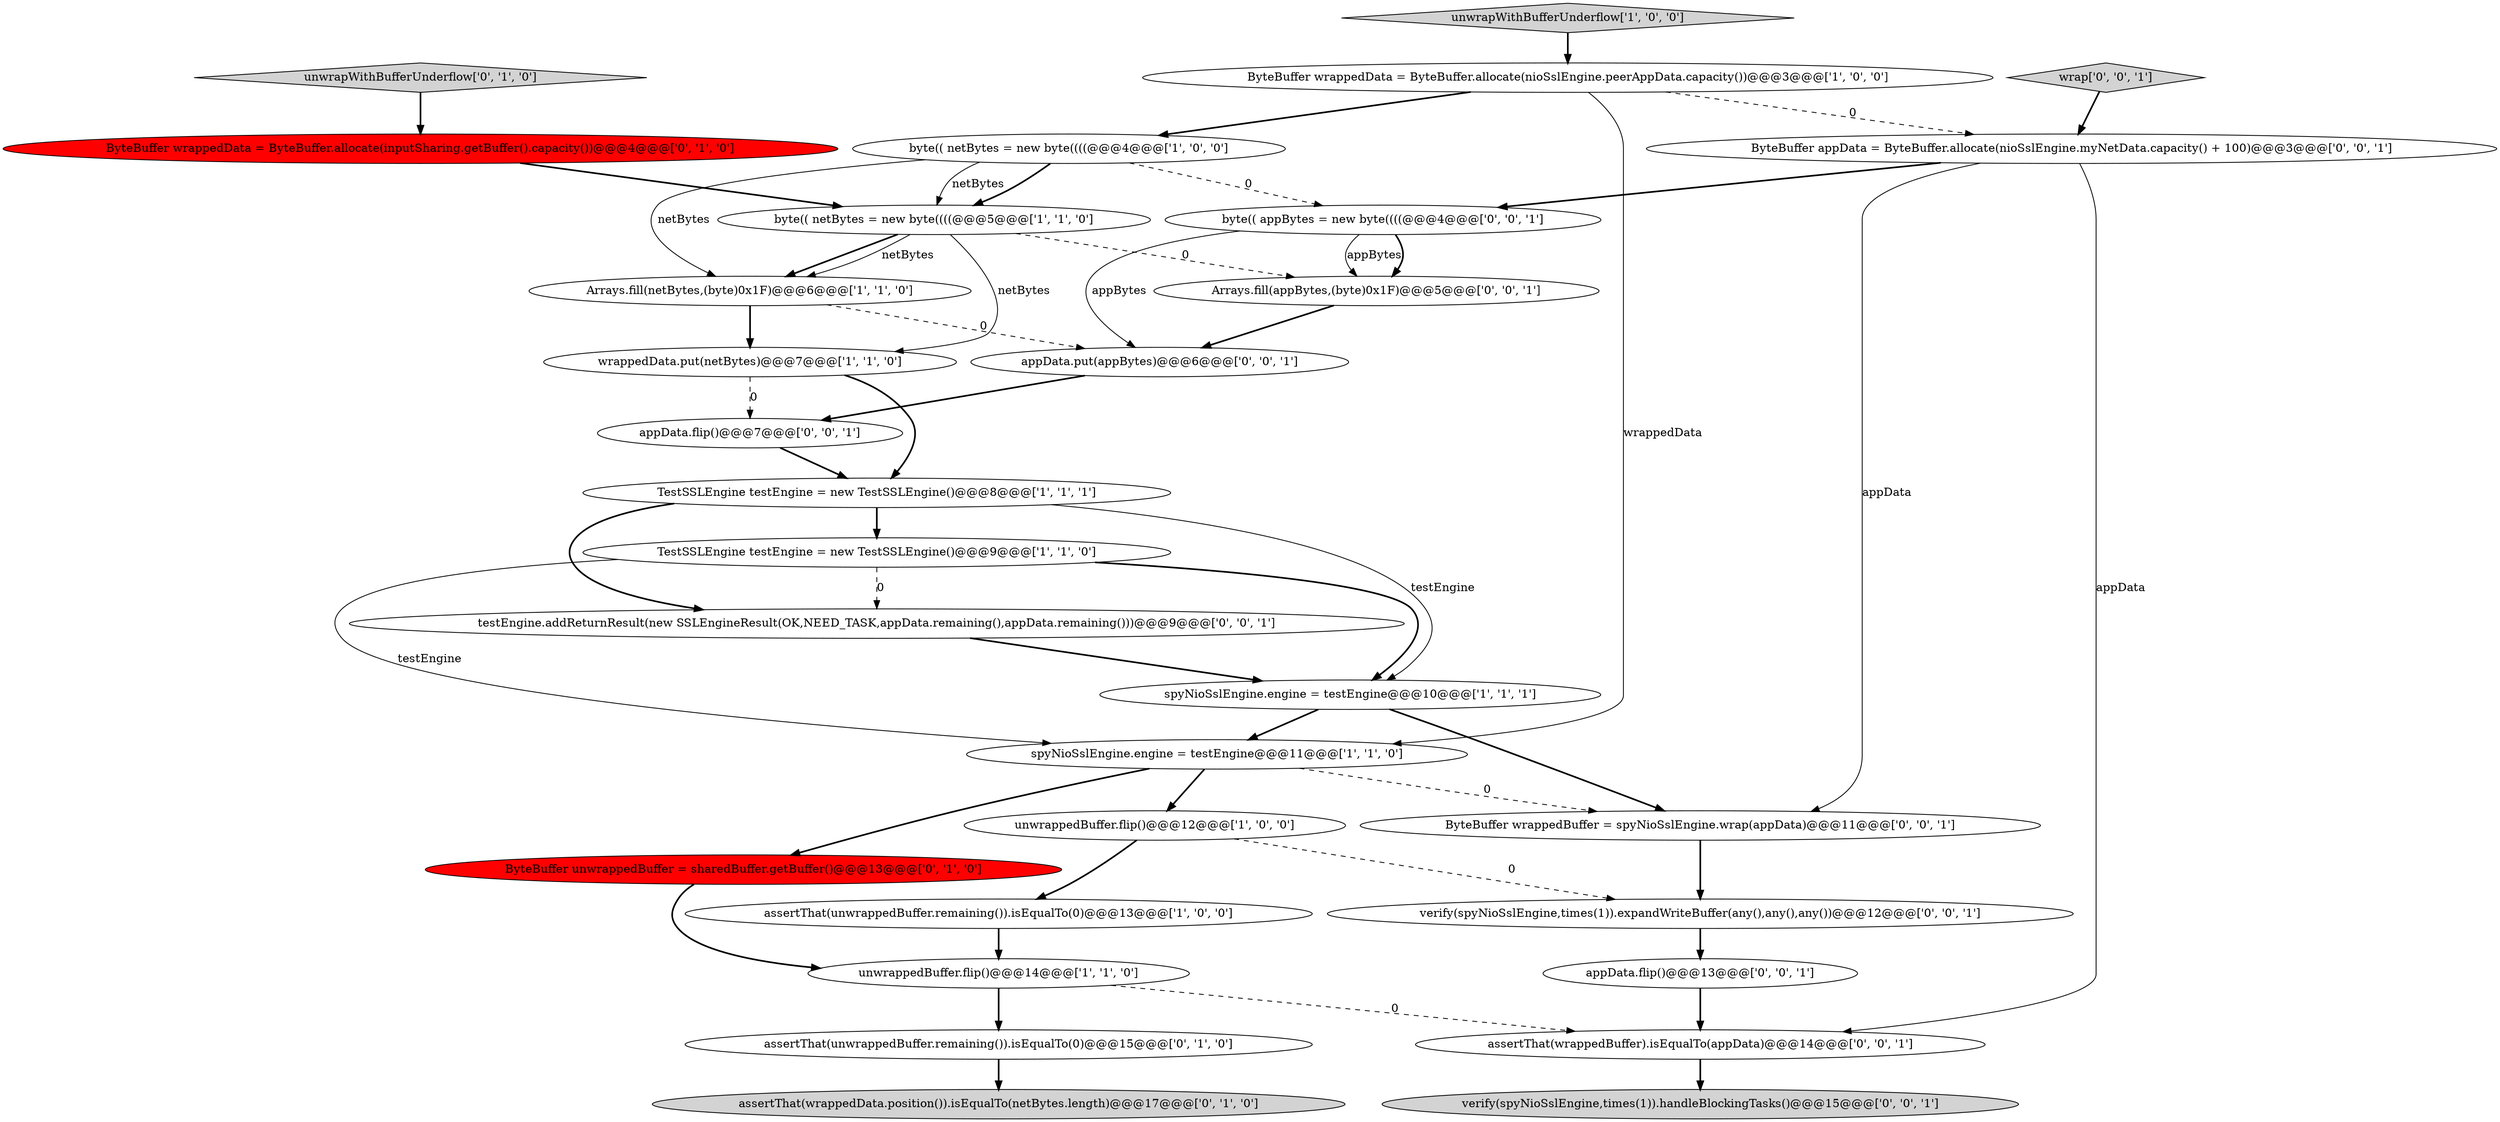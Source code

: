 digraph {
18 [style = filled, label = "wrap['0', '0', '1']", fillcolor = lightgray, shape = diamond image = "AAA0AAABBB3BBB"];
5 [style = filled, label = "Arrays.fill(netBytes,(byte)0x1F)@@@6@@@['1', '1', '0']", fillcolor = white, shape = ellipse image = "AAA0AAABBB1BBB"];
3 [style = filled, label = "unwrapWithBufferUnderflow['1', '0', '0']", fillcolor = lightgray, shape = diamond image = "AAA0AAABBB1BBB"];
10 [style = filled, label = "spyNioSslEngine.engine = testEngine@@@11@@@['1', '1', '0']", fillcolor = white, shape = ellipse image = "AAA0AAABBB1BBB"];
15 [style = filled, label = "assertThat(unwrappedBuffer.remaining()).isEqualTo(0)@@@15@@@['0', '1', '0']", fillcolor = white, shape = ellipse image = "AAA0AAABBB2BBB"];
8 [style = filled, label = "byte(( netBytes = new byte((((@@@5@@@['1', '1', '0']", fillcolor = white, shape = ellipse image = "AAA0AAABBB1BBB"];
13 [style = filled, label = "ByteBuffer wrappedData = ByteBuffer.allocate(inputSharing.getBuffer().capacity())@@@4@@@['0', '1', '0']", fillcolor = red, shape = ellipse image = "AAA1AAABBB2BBB"];
17 [style = filled, label = "unwrapWithBufferUnderflow['0', '1', '0']", fillcolor = lightgray, shape = diamond image = "AAA0AAABBB2BBB"];
1 [style = filled, label = "ByteBuffer wrappedData = ByteBuffer.allocate(nioSslEngine.peerAppData.capacity())@@@3@@@['1', '0', '0']", fillcolor = white, shape = ellipse image = "AAA0AAABBB1BBB"];
29 [style = filled, label = "byte(( appBytes = new byte((((@@@4@@@['0', '0', '1']", fillcolor = white, shape = ellipse image = "AAA0AAABBB3BBB"];
6 [style = filled, label = "TestSSLEngine testEngine = new TestSSLEngine()@@@8@@@['1', '1', '1']", fillcolor = white, shape = ellipse image = "AAA0AAABBB1BBB"];
11 [style = filled, label = "TestSSLEngine testEngine = new TestSSLEngine()@@@9@@@['1', '1', '0']", fillcolor = white, shape = ellipse image = "AAA0AAABBB1BBB"];
4 [style = filled, label = "unwrappedBuffer.flip()@@@14@@@['1', '1', '0']", fillcolor = white, shape = ellipse image = "AAA0AAABBB1BBB"];
9 [style = filled, label = "byte(( netBytes = new byte((((@@@4@@@['1', '0', '0']", fillcolor = white, shape = ellipse image = "AAA0AAABBB1BBB"];
23 [style = filled, label = "appData.flip()@@@7@@@['0', '0', '1']", fillcolor = white, shape = ellipse image = "AAA0AAABBB3BBB"];
16 [style = filled, label = "assertThat(wrappedData.position()).isEqualTo(netBytes.length)@@@17@@@['0', '1', '0']", fillcolor = lightgray, shape = ellipse image = "AAA0AAABBB2BBB"];
21 [style = filled, label = "ByteBuffer wrappedBuffer = spyNioSslEngine.wrap(appData)@@@11@@@['0', '0', '1']", fillcolor = white, shape = ellipse image = "AAA0AAABBB3BBB"];
22 [style = filled, label = "ByteBuffer appData = ByteBuffer.allocate(nioSslEngine.myNetData.capacity() + 100)@@@3@@@['0', '0', '1']", fillcolor = white, shape = ellipse image = "AAA0AAABBB3BBB"];
24 [style = filled, label = "verify(spyNioSslEngine,times(1)).expandWriteBuffer(any(),any(),any())@@@12@@@['0', '0', '1']", fillcolor = white, shape = ellipse image = "AAA0AAABBB3BBB"];
7 [style = filled, label = "wrappedData.put(netBytes)@@@7@@@['1', '1', '0']", fillcolor = white, shape = ellipse image = "AAA0AAABBB1BBB"];
0 [style = filled, label = "assertThat(unwrappedBuffer.remaining()).isEqualTo(0)@@@13@@@['1', '0', '0']", fillcolor = white, shape = ellipse image = "AAA0AAABBB1BBB"];
26 [style = filled, label = "Arrays.fill(appBytes,(byte)0x1F)@@@5@@@['0', '0', '1']", fillcolor = white, shape = ellipse image = "AAA0AAABBB3BBB"];
2 [style = filled, label = "unwrappedBuffer.flip()@@@12@@@['1', '0', '0']", fillcolor = white, shape = ellipse image = "AAA0AAABBB1BBB"];
28 [style = filled, label = "appData.flip()@@@13@@@['0', '0', '1']", fillcolor = white, shape = ellipse image = "AAA0AAABBB3BBB"];
27 [style = filled, label = "appData.put(appBytes)@@@6@@@['0', '0', '1']", fillcolor = white, shape = ellipse image = "AAA0AAABBB3BBB"];
20 [style = filled, label = "testEngine.addReturnResult(new SSLEngineResult(OK,NEED_TASK,appData.remaining(),appData.remaining()))@@@9@@@['0', '0', '1']", fillcolor = white, shape = ellipse image = "AAA0AAABBB3BBB"];
12 [style = filled, label = "spyNioSslEngine.engine = testEngine@@@10@@@['1', '1', '1']", fillcolor = white, shape = ellipse image = "AAA0AAABBB1BBB"];
14 [style = filled, label = "ByteBuffer unwrappedBuffer = sharedBuffer.getBuffer()@@@13@@@['0', '1', '0']", fillcolor = red, shape = ellipse image = "AAA1AAABBB2BBB"];
19 [style = filled, label = "verify(spyNioSslEngine,times(1)).handleBlockingTasks()@@@15@@@['0', '0', '1']", fillcolor = lightgray, shape = ellipse image = "AAA0AAABBB3BBB"];
25 [style = filled, label = "assertThat(wrappedBuffer).isEqualTo(appData)@@@14@@@['0', '0', '1']", fillcolor = white, shape = ellipse image = "AAA0AAABBB3BBB"];
24->28 [style = bold, label=""];
10->21 [style = dashed, label="0"];
7->23 [style = dashed, label="0"];
11->20 [style = dashed, label="0"];
3->1 [style = bold, label=""];
10->14 [style = bold, label=""];
12->21 [style = bold, label=""];
22->21 [style = solid, label="appData"];
4->15 [style = bold, label=""];
1->10 [style = solid, label="wrappedData"];
22->29 [style = bold, label=""];
11->12 [style = bold, label=""];
21->24 [style = bold, label=""];
9->8 [style = bold, label=""];
15->16 [style = bold, label=""];
1->9 [style = bold, label=""];
29->26 [style = solid, label="appBytes"];
1->22 [style = dashed, label="0"];
29->26 [style = bold, label=""];
6->20 [style = bold, label=""];
22->25 [style = solid, label="appData"];
29->27 [style = solid, label="appBytes"];
4->25 [style = dashed, label="0"];
26->27 [style = bold, label=""];
5->27 [style = dashed, label="0"];
12->10 [style = bold, label=""];
2->0 [style = bold, label=""];
18->22 [style = bold, label=""];
11->10 [style = solid, label="testEngine"];
9->29 [style = dashed, label="0"];
8->5 [style = bold, label=""];
0->4 [style = bold, label=""];
9->5 [style = solid, label="netBytes"];
6->11 [style = bold, label=""];
23->6 [style = bold, label=""];
7->6 [style = bold, label=""];
20->12 [style = bold, label=""];
25->19 [style = bold, label=""];
28->25 [style = bold, label=""];
5->7 [style = bold, label=""];
10->2 [style = bold, label=""];
17->13 [style = bold, label=""];
27->23 [style = bold, label=""];
2->24 [style = dashed, label="0"];
13->8 [style = bold, label=""];
8->7 [style = solid, label="netBytes"];
8->26 [style = dashed, label="0"];
9->8 [style = solid, label="netBytes"];
6->12 [style = solid, label="testEngine"];
14->4 [style = bold, label=""];
8->5 [style = solid, label="netBytes"];
}
